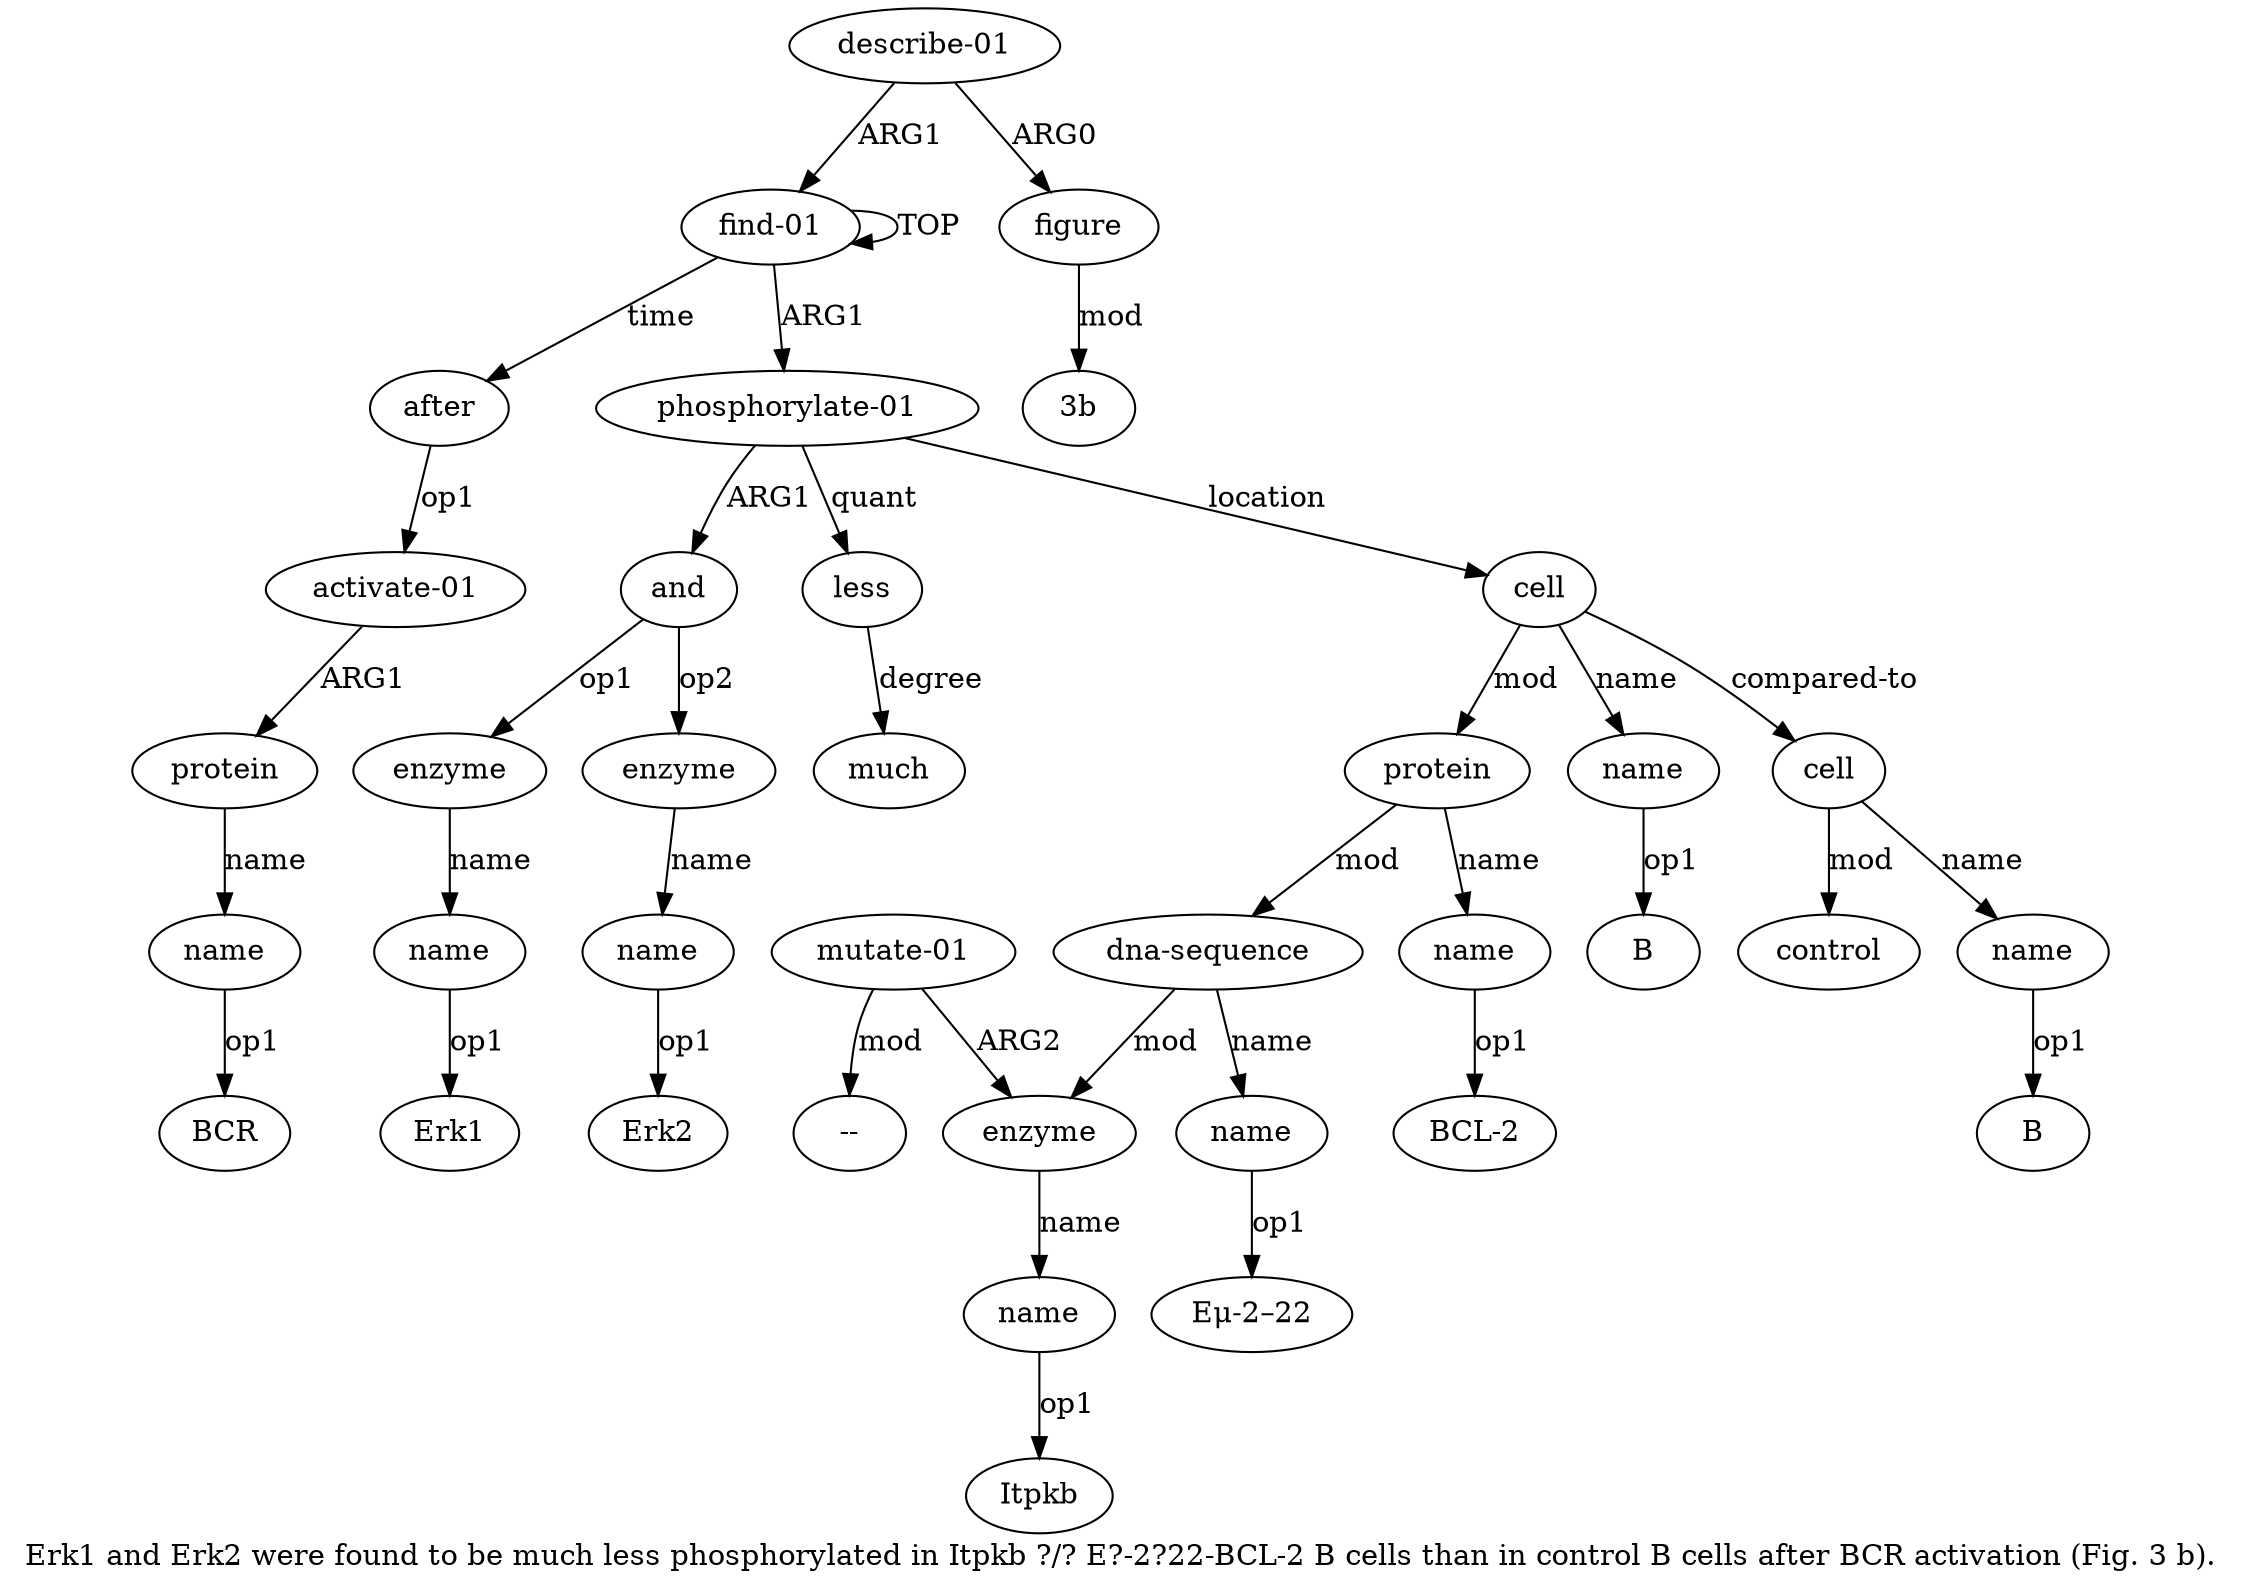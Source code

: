 digraph  {
	graph [label="Erk1 and Erk2 were found to be much less phosphorylated in Itpkb ?/? E?-2?22-BCL-2 B cells than in control B cells after BCR activation (\
Fig. 3 b)."];
	node [label="\N"];
	a20	 [color=black,
		gold_ind=20,
		gold_label=control,
		label=control,
		test_ind=20,
		test_label=control];
	a21	 [color=black,
		gold_ind=21,
		gold_label=after,
		label=after,
		test_ind=21,
		test_label=after];
	a22	 [color=black,
		gold_ind=22,
		gold_label="activate-01",
		label="activate-01",
		test_ind=22,
		test_label="activate-01"];
	a21 -> a22 [key=0,
	color=black,
	gold_label=op1,
	label=op1,
	test_label=op1];
a23 [color=black,
	gold_ind=23,
	gold_label=protein,
	label=protein,
	test_ind=23,
	test_label=protein];
a22 -> a23 [key=0,
color=black,
gold_label=ARG1,
label=ARG1,
test_label=ARG1];
a24 [color=black,
gold_ind=24,
gold_label=name,
label=name,
test_ind=24,
test_label=name];
a23 -> a24 [key=0,
color=black,
gold_label=name,
label=name,
test_label=name];
"a24 BCR" [color=black,
gold_ind=-1,
gold_label=BCR,
label=BCR,
test_ind=-1,
test_label=BCR];
a24 -> "a24 BCR" [key=0,
color=black,
gold_label=op1,
label=op1,
test_label=op1];
a25 [color=black,
gold_ind=25,
gold_label="describe-01",
label="describe-01",
test_ind=25,
test_label="describe-01"];
a26 [color=black,
gold_ind=26,
gold_label=figure,
label=figure,
test_ind=26,
test_label=figure];
a25 -> a26 [key=0,
color=black,
gold_label=ARG0,
label=ARG0,
test_label=ARG0];
a0 [color=black,
gold_ind=0,
gold_label="find-01",
label="find-01",
test_ind=0,
test_label="find-01"];
a25 -> a0 [key=0,
color=black,
gold_label=ARG1,
label=ARG1,
test_label=ARG1];
"a26 3b" [color=black,
gold_ind=-1,
gold_label="3b",
label="3b",
test_ind=-1,
test_label="3b"];
a26 -> "a26 3b" [key=0,
color=black,
gold_label=mod,
label=mod,
test_label=mod];
"a12 BCL-2" [color=black,
gold_ind=-1,
gold_label="BCL-2",
label="BCL-2",
test_ind=-1,
test_label="BCL-2"];
"a10 B" [color=black,
gold_ind=-1,
gold_label=B,
label=B,
test_ind=-1,
test_label=B];
"a4 Erk1" [color=black,
gold_ind=-1,
gold_label=Erk1,
label=Erk1,
test_ind=-1,
test_label=Erk1];
"a14 Eμ-2–22" [color=black,
gold_ind=-1,
gold_label="Eμ-2–22",
label="Eμ-2–22",
test_ind=-1,
test_label="Eμ-2–22"];
"a16 Itpkb" [color=black,
gold_ind=-1,
gold_label=Itpkb,
label=Itpkb,
test_ind=-1,
test_label=Itpkb];
"a19 B" [color=black,
gold_ind=-1,
gold_label=B,
label=B,
test_ind=-1,
test_label=B];
"a17 --" [color=black,
gold_ind=-1,
gold_label="--",
label="--",
test_ind=-1,
test_label="--"];
a15 [color=black,
gold_ind=15,
gold_label=enzyme,
label=enzyme,
test_ind=15,
test_label=enzyme];
a16 [color=black,
gold_ind=16,
gold_label=name,
label=name,
test_ind=16,
test_label=name];
a15 -> a16 [key=0,
color=black,
gold_label=name,
label=name,
test_label=name];
a14 [color=black,
gold_ind=14,
gold_label=name,
label=name,
test_ind=14,
test_label=name];
a14 -> "a14 Eμ-2–22" [key=0,
color=black,
gold_label=op1,
label=op1,
test_label=op1];
a17 [color=black,
gold_ind=17,
gold_label="mutate-01",
label="mutate-01",
test_ind=17,
test_label="mutate-01"];
a17 -> "a17 --" [key=0,
color=black,
gold_label=mod,
label=mod,
test_label=mod];
a17 -> a15 [key=0,
color=black,
gold_label=ARG2,
label=ARG2,
test_label=ARG2];
a16 -> "a16 Itpkb" [key=0,
color=black,
gold_label=op1,
label=op1,
test_label=op1];
a11 [color=black,
gold_ind=11,
gold_label=protein,
label=protein,
test_ind=11,
test_label=protein];
a13 [color=black,
gold_ind=13,
gold_label="dna-sequence",
label="dna-sequence",
test_ind=13,
test_label="dna-sequence"];
a11 -> a13 [key=0,
color=black,
gold_label=mod,
label=mod,
test_label=mod];
a12 [color=black,
gold_ind=12,
gold_label=name,
label=name,
test_ind=12,
test_label=name];
a11 -> a12 [key=0,
color=black,
gold_label=name,
label=name,
test_label=name];
a10 [color=black,
gold_ind=10,
gold_label=name,
label=name,
test_ind=10,
test_label=name];
a10 -> "a10 B" [key=0,
color=black,
gold_label=op1,
label=op1,
test_label=op1];
a13 -> a15 [key=0,
color=black,
gold_label=mod,
label=mod,
test_label=mod];
a13 -> a14 [key=0,
color=black,
gold_label=name,
label=name,
test_label=name];
a12 -> "a12 BCL-2" [key=0,
color=black,
gold_label=op1,
label=op1,
test_label=op1];
a19 [color=black,
gold_ind=19,
gold_label=name,
label=name,
test_ind=19,
test_label=name];
a19 -> "a19 B" [key=0,
color=black,
gold_label=op1,
label=op1,
test_label=op1];
a18 [color=black,
gold_ind=18,
gold_label=cell,
label=cell,
test_ind=18,
test_label=cell];
a18 -> a20 [key=0,
color=black,
gold_label=mod,
label=mod,
test_label=mod];
a18 -> a19 [key=0,
color=black,
gold_label=name,
label=name,
test_label=name];
a1 [color=black,
gold_ind=1,
gold_label="phosphorylate-01",
label="phosphorylate-01",
test_ind=1,
test_label="phosphorylate-01"];
a2 [color=black,
gold_ind=2,
gold_label=and,
label=and,
test_ind=2,
test_label=and];
a1 -> a2 [key=0,
color=black,
gold_label=ARG1,
label=ARG1,
test_label=ARG1];
a7 [color=black,
gold_ind=7,
gold_label=less,
label=less,
test_ind=7,
test_label=less];
a1 -> a7 [key=0,
color=black,
gold_label=quant,
label=quant,
test_label=quant];
a9 [color=black,
gold_ind=9,
gold_label=cell,
label=cell,
test_ind=9,
test_label=cell];
a1 -> a9 [key=0,
color=black,
gold_label=location,
label=location,
test_label=location];
a0 -> a21 [key=0,
color=black,
gold_label=time,
label=time,
test_label=time];
a0 -> a1 [key=0,
color=black,
gold_label=ARG1,
label=ARG1,
test_label=ARG1];
a0 -> a0 [key=0,
color=black,
gold_label=TOP,
label=TOP,
test_label=TOP];
a3 [color=black,
gold_ind=3,
gold_label=enzyme,
label=enzyme,
test_ind=3,
test_label=enzyme];
a4 [color=black,
gold_ind=4,
gold_label=name,
label=name,
test_ind=4,
test_label=name];
a3 -> a4 [key=0,
color=black,
gold_label=name,
label=name,
test_label=name];
a2 -> a3 [key=0,
color=black,
gold_label=op1,
label=op1,
test_label=op1];
a5 [color=black,
gold_ind=5,
gold_label=enzyme,
label=enzyme,
test_ind=5,
test_label=enzyme];
a2 -> a5 [key=0,
color=black,
gold_label=op2,
label=op2,
test_label=op2];
a6 [color=black,
gold_ind=6,
gold_label=name,
label=name,
test_ind=6,
test_label=name];
a5 -> a6 [key=0,
color=black,
gold_label=name,
label=name,
test_label=name];
a4 -> "a4 Erk1" [key=0,
color=black,
gold_label=op1,
label=op1,
test_label=op1];
a8 [color=black,
gold_ind=8,
gold_label=much,
label=much,
test_ind=8,
test_label=much];
a7 -> a8 [key=0,
color=black,
gold_label=degree,
label=degree,
test_label=degree];
"a6 Erk2" [color=black,
gold_ind=-1,
gold_label=Erk2,
label=Erk2,
test_ind=-1,
test_label=Erk2];
a6 -> "a6 Erk2" [key=0,
color=black,
gold_label=op1,
label=op1,
test_label=op1];
a9 -> a11 [key=0,
color=black,
gold_label=mod,
label=mod,
test_label=mod];
a9 -> a10 [key=0,
color=black,
gold_label=name,
label=name,
test_label=name];
a9 -> a18 [key=0,
color=black,
gold_label="compared-to",
label="compared-to",
test_label="compared-to"];
}
